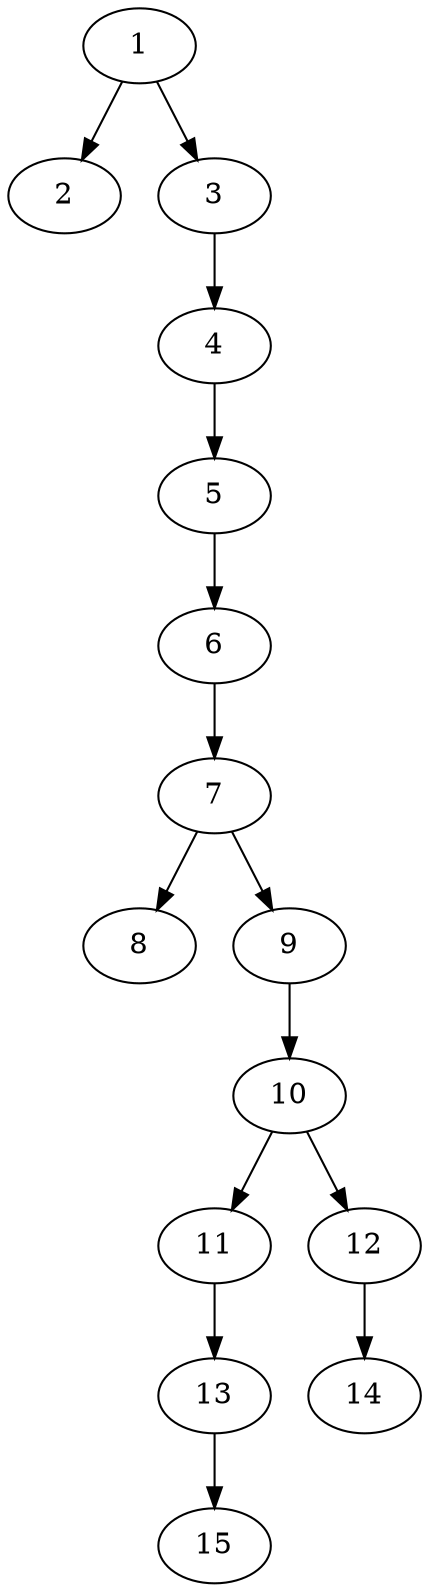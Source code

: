 // DAG automatically generated by daggen at Thu Oct  3 13:59:27 2019
// ./daggen --dot -n 15 --ccr 0.5 --fat 0.3 --regular 0.9 --density 0.5 --mindata 5242880 --maxdata 52428800 
digraph G {
  1 [size="48427008", alpha="0.01", expect_size="24213504"] 
  1 -> 2 [size ="24213504"]
  1 -> 3 [size ="24213504"]
  2 [size="84727808", alpha="0.03", expect_size="42363904"] 
  3 [size="22784000", alpha="0.04", expect_size="11392000"] 
  3 -> 4 [size ="11392000"]
  4 [size="20436992", alpha="0.05", expect_size="10218496"] 
  4 -> 5 [size ="10218496"]
  5 [size="85882880", alpha="0.06", expect_size="42941440"] 
  5 -> 6 [size ="42941440"]
  6 [size="31318016", alpha="0.20", expect_size="15659008"] 
  6 -> 7 [size ="15659008"]
  7 [size="20269056", alpha="0.08", expect_size="10134528"] 
  7 -> 8 [size ="10134528"]
  7 -> 9 [size ="10134528"]
  8 [size="98490368", alpha="0.11", expect_size="49245184"] 
  9 [size="14368768", alpha="0.03", expect_size="7184384"] 
  9 -> 10 [size ="7184384"]
  10 [size="58642432", alpha="0.18", expect_size="29321216"] 
  10 -> 11 [size ="29321216"]
  10 -> 12 [size ="29321216"]
  11 [size="74838016", alpha="0.03", expect_size="37419008"] 
  11 -> 13 [size ="37419008"]
  12 [size="81676288", alpha="0.18", expect_size="40838144"] 
  12 -> 14 [size ="40838144"]
  13 [size="97763328", alpha="0.03", expect_size="48881664"] 
  13 -> 15 [size ="48881664"]
  14 [size="22407168", alpha="0.19", expect_size="11203584"] 
  15 [size="44480512", alpha="0.03", expect_size="22240256"] 
}
